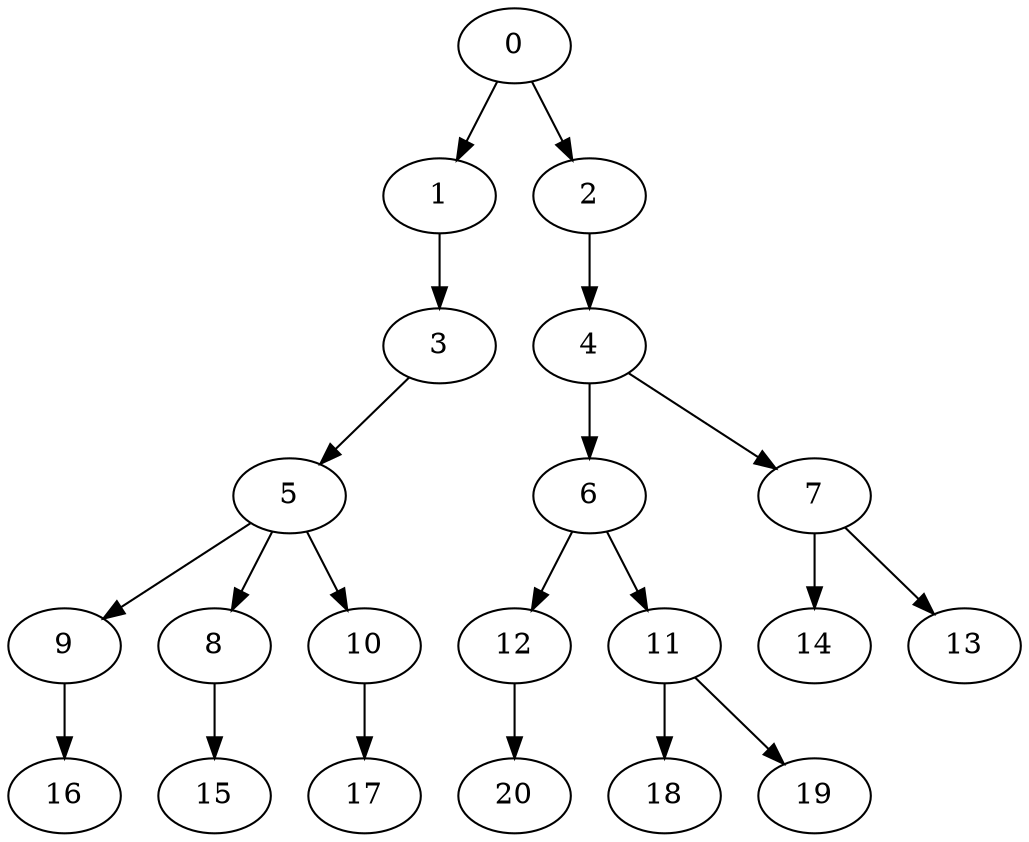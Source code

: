 digraph "OutTree-Unbalanced-MaxBf-3_Nodes_21_CCR_10.00_WeightType_Random_GB" {
	graph ["Duplicate states"=0,
		GraphType=OutTree,
		"Max states in OPEN"=0,
		Modes="120000ms; topo-ordered tasks, ; Pruning: task equivalence, fixed order ready list, ; F-value: ; Optimisation: best schedule length (\
SL) optimisation on equal, ",
		NumberOfTasks=21,
		"Pruned using list schedule length"=442976,
		"States removed from OPEN"=0,
		TargetSystem="Homogeneous-2",
		"Time to schedule (ms)"=1538,
		"Total idle time"=38,
		"Total schedule length"=70,
		"Total sequential time"=101,
		"Total states created"=941074
	];
	0	["Finish time"=5,
		Processor=0,
		"Start time"=0,
		Weight=5];
	1	["Finish time"=27,
		Processor=0,
		"Start time"=19,
		Weight=8];
	0 -> 1	[Weight=66];
	2	["Finish time"=15,
		Processor=0,
		"Start time"=5,
		Weight=10];
	0 -> 2	[Weight=66];
	3	["Finish time"=30,
		Processor=0,
		"Start time"=27,
		Weight=3];
	1 -> 3	[Weight=58];
	5	["Finish time"=40,
		Processor=0,
		"Start time"=30,
		Weight=10];
	3 -> 5	[Weight=33];
	4	["Finish time"=19,
		Processor=0,
		"Start time"=15,
		Weight=4];
	2 -> 4	[Weight=66];
	9	["Finish time"=62,
		Processor=0,
		"Start time"=55,
		Weight=7];
	5 -> 9	[Weight=66];
	8	["Finish time"=53,
		Processor=0,
		"Start time"=47,
		Weight=6];
	5 -> 8	[Weight=58];
	10	["Finish time"=43,
		Processor=0,
		"Start time"=40,
		Weight=3];
	5 -> 10	[Weight=17];
	6	["Finish time"=40,
		Processor=1,
		"Start time"=36,
		Weight=4];
	4 -> 6	[Weight=17];
	7	["Finish time"=62,
		Processor=1,
		"Start time"=60,
		Weight=2];
	4 -> 7	[Weight=41];
	12	["Finish time"=54,
		Processor=1,
		"Start time"=52,
		Weight=2];
	6 -> 12	[Weight=33];
	11	["Finish time"=44,
		Processor=1,
		"Start time"=40,
		Weight=4];
	6 -> 11	[Weight=33];
	16	["Finish time"=70,
		Processor=0,
		"Start time"=62,
		Weight=8];
	9 -> 16	[Weight=83];
	14	["Finish time"=69,
		Processor=1,
		"Start time"=64,
		Weight=5];
	7 -> 14	[Weight=75];
	13	["Finish time"=64,
		Processor=1,
		"Start time"=62,
		Weight=2];
	7 -> 13	[Weight=50];
	15	["Finish time"=55,
		Processor=0,
		"Start time"=53,
		Weight=2];
	8 -> 15	[Weight=66];
	20	["Finish time"=58,
		Processor=1,
		"Start time"=54,
		Weight=4];
	12 -> 20	[Weight=66];
	18	["Finish time"=52,
		Processor=1,
		"Start time"=46,
		Weight=6];
	11 -> 18	[Weight=33];
	19	["Finish time"=46,
		Processor=1,
		"Start time"=44,
		Weight=2];
	11 -> 19	[Weight=58];
	17	["Finish time"=47,
		Processor=0,
		"Start time"=43,
		Weight=4];
	10 -> 17	[Weight=25];
}
